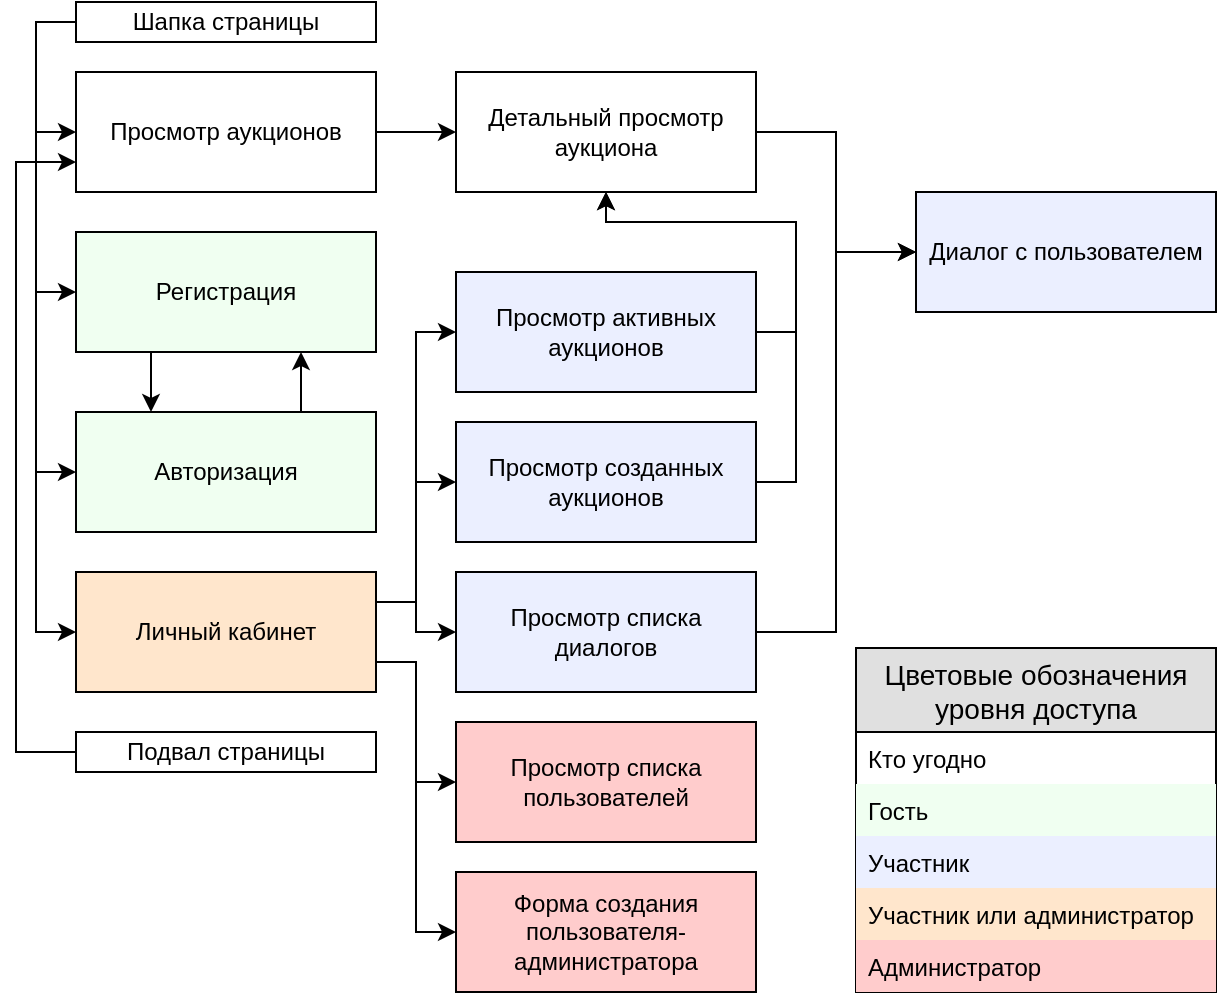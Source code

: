 <mxfile version="10.7.5" type="github"><diagram id="59V60WlheoPINSjyoKH8" name="Page-1"><mxGraphModel dx="828" dy="696" grid="1" gridSize="10" guides="1" tooltips="1" connect="1" arrows="1" fold="1" page="1" pageScale="1" pageWidth="827" pageHeight="1169" math="0" shadow="0"><root><mxCell id="0"/><mxCell id="1" parent="0"/><mxCell id="hjCER7TiS2DKYHSNiLq3-32" style="edgeStyle=orthogonalEdgeStyle;rounded=0;orthogonalLoop=1;jettySize=auto;html=1;exitX=1;exitY=0.5;exitDx=0;exitDy=0;entryX=0;entryY=0.5;entryDx=0;entryDy=0;" edge="1" parent="1" source="hjCER7TiS2DKYHSNiLq3-2" target="hjCER7TiS2DKYHSNiLq3-4"><mxGeometry relative="1" as="geometry"/></mxCell><mxCell id="hjCER7TiS2DKYHSNiLq3-2" value="Просмотр аукционов" style="rounded=0;whiteSpace=wrap;html=1;fillColor=#FFFFFF;" vertex="1" parent="1"><mxGeometry x="180" y="225" width="150" height="60" as="geometry"/></mxCell><mxCell id="hjCER7TiS2DKYHSNiLq3-38" style="edgeStyle=orthogonalEdgeStyle;rounded=0;orthogonalLoop=1;jettySize=auto;html=1;exitX=1;exitY=0.5;exitDx=0;exitDy=0;entryX=0;entryY=0.5;entryDx=0;entryDy=0;" edge="1" parent="1" source="hjCER7TiS2DKYHSNiLq3-4" target="hjCER7TiS2DKYHSNiLq3-25"><mxGeometry relative="1" as="geometry"/></mxCell><mxCell id="hjCER7TiS2DKYHSNiLq3-4" value="Детальный просмотр аукциона" style="rounded=0;whiteSpace=wrap;html=1;fillColor=#FFFFFF;" vertex="1" parent="1"><mxGeometry x="370" y="225" width="150" height="60" as="geometry"/></mxCell><mxCell id="hjCER7TiS2DKYHSNiLq3-13" style="edgeStyle=orthogonalEdgeStyle;rounded=0;orthogonalLoop=1;jettySize=auto;html=1;exitX=0.25;exitY=1;exitDx=0;exitDy=0;entryX=0.25;entryY=0;entryDx=0;entryDy=0;" edge="1" parent="1" source="hjCER7TiS2DKYHSNiLq3-5" target="hjCER7TiS2DKYHSNiLq3-6"><mxGeometry relative="1" as="geometry"/></mxCell><mxCell id="hjCER7TiS2DKYHSNiLq3-5" value="Регистрация" style="rounded=0;whiteSpace=wrap;html=1;fillColor=#F0FFF1;" vertex="1" parent="1"><mxGeometry x="180" y="305" width="150" height="60" as="geometry"/></mxCell><mxCell id="hjCER7TiS2DKYHSNiLq3-14" style="edgeStyle=orthogonalEdgeStyle;rounded=0;orthogonalLoop=1;jettySize=auto;html=1;exitX=0.75;exitY=0;exitDx=0;exitDy=0;entryX=0.75;entryY=1;entryDx=0;entryDy=0;" edge="1" parent="1" source="hjCER7TiS2DKYHSNiLq3-6" target="hjCER7TiS2DKYHSNiLq3-5"><mxGeometry relative="1" as="geometry"/></mxCell><mxCell id="hjCER7TiS2DKYHSNiLq3-6" value="Авторизация" style="rounded=0;whiteSpace=wrap;html=1;fillColor=#F0FFF1;" vertex="1" parent="1"><mxGeometry x="180" y="395" width="150" height="60" as="geometry"/></mxCell><mxCell id="hjCER7TiS2DKYHSNiLq3-16" style="edgeStyle=orthogonalEdgeStyle;rounded=0;orthogonalLoop=1;jettySize=auto;html=1;exitX=0;exitY=0.5;exitDx=0;exitDy=0;entryX=0;entryY=0.5;entryDx=0;entryDy=0;" edge="1" parent="1" source="hjCER7TiS2DKYHSNiLq3-9" target="hjCER7TiS2DKYHSNiLq3-2"><mxGeometry relative="1" as="geometry"/></mxCell><mxCell id="hjCER7TiS2DKYHSNiLq3-17" style="edgeStyle=orthogonalEdgeStyle;rounded=0;orthogonalLoop=1;jettySize=auto;html=1;exitX=0;exitY=0.5;exitDx=0;exitDy=0;entryX=0;entryY=0.5;entryDx=0;entryDy=0;" edge="1" parent="1" source="hjCER7TiS2DKYHSNiLq3-9" target="hjCER7TiS2DKYHSNiLq3-5"><mxGeometry relative="1" as="geometry"/></mxCell><mxCell id="hjCER7TiS2DKYHSNiLq3-18" style="edgeStyle=orthogonalEdgeStyle;rounded=0;orthogonalLoop=1;jettySize=auto;html=1;exitX=0;exitY=0.5;exitDx=0;exitDy=0;entryX=0;entryY=0.5;entryDx=0;entryDy=0;" edge="1" parent="1" source="hjCER7TiS2DKYHSNiLq3-9" target="hjCER7TiS2DKYHSNiLq3-6"><mxGeometry relative="1" as="geometry"/></mxCell><mxCell id="hjCER7TiS2DKYHSNiLq3-19" style="edgeStyle=orthogonalEdgeStyle;rounded=0;orthogonalLoop=1;jettySize=auto;html=1;exitX=0;exitY=0.5;exitDx=0;exitDy=0;entryX=0;entryY=0.5;entryDx=0;entryDy=0;" edge="1" parent="1" source="hjCER7TiS2DKYHSNiLq3-9" target="hjCER7TiS2DKYHSNiLq3-15"><mxGeometry relative="1" as="geometry"/></mxCell><mxCell id="hjCER7TiS2DKYHSNiLq3-9" value="Шапка страницы" style="rounded=0;whiteSpace=wrap;html=1;fillColor=#FFFFFF;" vertex="1" parent="1"><mxGeometry x="180" y="190" width="150" height="20" as="geometry"/></mxCell><mxCell id="hjCER7TiS2DKYHSNiLq3-20" style="edgeStyle=orthogonalEdgeStyle;rounded=0;orthogonalLoop=1;jettySize=auto;html=1;exitX=0;exitY=0.5;exitDx=0;exitDy=0;entryX=0;entryY=0.75;entryDx=0;entryDy=0;" edge="1" parent="1" source="hjCER7TiS2DKYHSNiLq3-12" target="hjCER7TiS2DKYHSNiLq3-2"><mxGeometry relative="1" as="geometry"><mxPoint x="180" y="255" as="targetPoint"/><Array as="points"><mxPoint x="150" y="565"/><mxPoint x="150" y="270"/></Array></mxGeometry></mxCell><mxCell id="hjCER7TiS2DKYHSNiLq3-12" value="Подвал страницы" style="rounded=0;whiteSpace=wrap;html=1;fillColor=#FFFFFF;" vertex="1" parent="1"><mxGeometry x="180" y="555" width="150" height="20" as="geometry"/></mxCell><mxCell id="hjCER7TiS2DKYHSNiLq3-24" style="edgeStyle=orthogonalEdgeStyle;rounded=0;orthogonalLoop=1;jettySize=auto;html=1;exitX=1;exitY=0.5;exitDx=0;exitDy=0;" edge="1" parent="1" source="hjCER7TiS2DKYHSNiLq3-15"><mxGeometry relative="1" as="geometry"><mxPoint x="330.207" y="504.69" as="targetPoint"/></mxGeometry></mxCell><mxCell id="hjCER7TiS2DKYHSNiLq3-28" style="edgeStyle=orthogonalEdgeStyle;rounded=0;orthogonalLoop=1;jettySize=auto;html=1;exitX=1;exitY=0.25;exitDx=0;exitDy=0;entryX=0;entryY=0.5;entryDx=0;entryDy=0;" edge="1" parent="1" source="hjCER7TiS2DKYHSNiLq3-15" target="hjCER7TiS2DKYHSNiLq3-21"><mxGeometry relative="1" as="geometry"><Array as="points"><mxPoint x="350" y="490"/><mxPoint x="350" y="355"/></Array></mxGeometry></mxCell><mxCell id="hjCER7TiS2DKYHSNiLq3-29" style="edgeStyle=orthogonalEdgeStyle;rounded=0;orthogonalLoop=1;jettySize=auto;html=1;exitX=1;exitY=0.25;exitDx=0;exitDy=0;entryX=0;entryY=0.5;entryDx=0;entryDy=0;" edge="1" parent="1" source="hjCER7TiS2DKYHSNiLq3-15" target="hjCER7TiS2DKYHSNiLq3-22"><mxGeometry relative="1" as="geometry"><Array as="points"><mxPoint x="350" y="490"/><mxPoint x="350" y="430"/></Array></mxGeometry></mxCell><mxCell id="hjCER7TiS2DKYHSNiLq3-30" style="edgeStyle=orthogonalEdgeStyle;rounded=0;orthogonalLoop=1;jettySize=auto;html=1;exitX=1;exitY=0.5;exitDx=0;exitDy=0;" edge="1" parent="1" source="hjCER7TiS2DKYHSNiLq3-15"><mxGeometry relative="1" as="geometry"><mxPoint x="330.333" y="504.833" as="targetPoint"/></mxGeometry></mxCell><mxCell id="hjCER7TiS2DKYHSNiLq3-31" style="edgeStyle=orthogonalEdgeStyle;rounded=0;orthogonalLoop=1;jettySize=auto;html=1;exitX=1;exitY=0.25;exitDx=0;exitDy=0;entryX=0;entryY=0.5;entryDx=0;entryDy=0;" edge="1" parent="1" source="hjCER7TiS2DKYHSNiLq3-15" target="hjCER7TiS2DKYHSNiLq3-23"><mxGeometry relative="1" as="geometry"><Array as="points"><mxPoint x="350" y="490"/><mxPoint x="350" y="505"/></Array></mxGeometry></mxCell><mxCell id="hjCER7TiS2DKYHSNiLq3-35" style="edgeStyle=orthogonalEdgeStyle;rounded=0;orthogonalLoop=1;jettySize=auto;html=1;exitX=1;exitY=0.75;exitDx=0;exitDy=0;entryX=0;entryY=0.5;entryDx=0;entryDy=0;" edge="1" parent="1" source="hjCER7TiS2DKYHSNiLq3-15" target="hjCER7TiS2DKYHSNiLq3-26"><mxGeometry relative="1" as="geometry"/></mxCell><mxCell id="hjCER7TiS2DKYHSNiLq3-36" style="edgeStyle=orthogonalEdgeStyle;rounded=0;orthogonalLoop=1;jettySize=auto;html=1;exitX=1;exitY=0.75;exitDx=0;exitDy=0;entryX=0;entryY=0.5;entryDx=0;entryDy=0;" edge="1" parent="1" source="hjCER7TiS2DKYHSNiLq3-15" target="hjCER7TiS2DKYHSNiLq3-27"><mxGeometry relative="1" as="geometry"/></mxCell><mxCell id="hjCER7TiS2DKYHSNiLq3-15" value="Личный кабинет" style="rounded=0;whiteSpace=wrap;html=1;fillColor=#FFE6CC;" vertex="1" parent="1"><mxGeometry x="180" y="475" width="150" height="60" as="geometry"/></mxCell><mxCell id="hjCER7TiS2DKYHSNiLq3-40" style="edgeStyle=orthogonalEdgeStyle;rounded=0;orthogonalLoop=1;jettySize=auto;html=1;exitX=1;exitY=0.5;exitDx=0;exitDy=0;entryX=0.5;entryY=1;entryDx=0;entryDy=0;" edge="1" parent="1" source="hjCER7TiS2DKYHSNiLq3-21" target="hjCER7TiS2DKYHSNiLq3-4"><mxGeometry relative="1" as="geometry"><Array as="points"><mxPoint x="540" y="355"/><mxPoint x="540" y="300"/><mxPoint x="445" y="300"/></Array></mxGeometry></mxCell><mxCell id="hjCER7TiS2DKYHSNiLq3-21" value="Просмотр активных аукционов" style="rounded=0;whiteSpace=wrap;html=1;fillColor=#EBEFFF;" vertex="1" parent="1"><mxGeometry x="370" y="325" width="150" height="60" as="geometry"/></mxCell><mxCell id="hjCER7TiS2DKYHSNiLq3-39" style="edgeStyle=orthogonalEdgeStyle;rounded=0;orthogonalLoop=1;jettySize=auto;html=1;exitX=1;exitY=0.5;exitDx=0;exitDy=0;entryX=0.5;entryY=1;entryDx=0;entryDy=0;" edge="1" parent="1" source="hjCER7TiS2DKYHSNiLq3-22" target="hjCER7TiS2DKYHSNiLq3-4"><mxGeometry relative="1" as="geometry"><Array as="points"><mxPoint x="540" y="430"/><mxPoint x="540" y="300"/><mxPoint x="445" y="300"/></Array></mxGeometry></mxCell><mxCell id="hjCER7TiS2DKYHSNiLq3-22" value="Просмотр созданных аукционов" style="rounded=0;whiteSpace=wrap;html=1;fillColor=#EBEFFF;" vertex="1" parent="1"><mxGeometry x="370" y="400" width="150" height="60" as="geometry"/></mxCell><mxCell id="hjCER7TiS2DKYHSNiLq3-37" style="edgeStyle=orthogonalEdgeStyle;rounded=0;orthogonalLoop=1;jettySize=auto;html=1;exitX=1;exitY=0.5;exitDx=0;exitDy=0;entryX=0;entryY=0.5;entryDx=0;entryDy=0;" edge="1" parent="1" source="hjCER7TiS2DKYHSNiLq3-23" target="hjCER7TiS2DKYHSNiLq3-25"><mxGeometry relative="1" as="geometry"/></mxCell><mxCell id="hjCER7TiS2DKYHSNiLq3-23" value="Просмотр списка диалогов" style="rounded=0;whiteSpace=wrap;html=1;fillColor=#EBEFFF;" vertex="1" parent="1"><mxGeometry x="370" y="475" width="150" height="60" as="geometry"/></mxCell><mxCell id="hjCER7TiS2DKYHSNiLq3-25" value="Диалог с пользователем" style="rounded=0;whiteSpace=wrap;html=1;fillColor=#EBEFFF;" vertex="1" parent="1"><mxGeometry x="600" y="285" width="150" height="60" as="geometry"/></mxCell><mxCell id="hjCER7TiS2DKYHSNiLq3-26" value="Просмотр списка пользователей" style="rounded=0;whiteSpace=wrap;html=1;fillColor=#FFCCCC;" vertex="1" parent="1"><mxGeometry x="370" y="550" width="150" height="60" as="geometry"/></mxCell><mxCell id="hjCER7TiS2DKYHSNiLq3-27" value="Форма создания пользователя-администратора" style="rounded=0;whiteSpace=wrap;html=1;fillColor=#FFCCCC;" vertex="1" parent="1"><mxGeometry x="370" y="625" width="150" height="60" as="geometry"/></mxCell><mxCell id="hjCER7TiS2DKYHSNiLq3-50" value="Цветовые обозначения&#10;уровня доступа" style="swimlane;fontStyle=0;childLayout=stackLayout;horizontal=1;startSize=42;fillColor=#e0e0e0;horizontalStack=0;resizeParent=1;resizeParentMax=0;resizeLast=0;collapsible=1;marginBottom=0;swimlaneFillColor=#ffffff;align=center;fontSize=14;" vertex="1" parent="1"><mxGeometry x="570" y="513" width="180" height="172" as="geometry"/></mxCell><mxCell id="hjCER7TiS2DKYHSNiLq3-51" value="Кто угодно" style="text;strokeColor=none;fillColor=none;spacingLeft=4;spacingRight=4;overflow=hidden;rotatable=0;points=[[0,0.5],[1,0.5]];portConstraint=eastwest;fontSize=12;" vertex="1" parent="hjCER7TiS2DKYHSNiLq3-50"><mxGeometry y="42" width="180" height="26" as="geometry"/></mxCell><mxCell id="hjCER7TiS2DKYHSNiLq3-54" value="Гость" style="text;strokeColor=none;fillColor=#F0FFF1;spacingLeft=4;spacingRight=4;overflow=hidden;rotatable=0;points=[[0,0.5],[1,0.5]];portConstraint=eastwest;fontSize=12;" vertex="1" parent="hjCER7TiS2DKYHSNiLq3-50"><mxGeometry y="68" width="180" height="26" as="geometry"/></mxCell><mxCell id="hjCER7TiS2DKYHSNiLq3-52" value="Участник" style="text;strokeColor=none;fillColor=#EBEFFF;spacingLeft=4;spacingRight=4;overflow=hidden;rotatable=0;points=[[0,0.5],[1,0.5]];portConstraint=eastwest;fontSize=12;" vertex="1" parent="hjCER7TiS2DKYHSNiLq3-50"><mxGeometry y="94" width="180" height="26" as="geometry"/></mxCell><mxCell id="hjCER7TiS2DKYHSNiLq3-55" value="Участник или администратор" style="text;strokeColor=none;fillColor=#FFE6CC;spacingLeft=4;spacingRight=4;overflow=hidden;rotatable=0;points=[[0,0.5],[1,0.5]];portConstraint=eastwest;fontSize=12;" vertex="1" parent="hjCER7TiS2DKYHSNiLq3-50"><mxGeometry y="120" width="180" height="26" as="geometry"/></mxCell><mxCell id="hjCER7TiS2DKYHSNiLq3-53" value="Администратор" style="text;strokeColor=none;fillColor=#FFCCCC;spacingLeft=4;spacingRight=4;overflow=hidden;rotatable=0;points=[[0,0.5],[1,0.5]];portConstraint=eastwest;fontSize=12;" vertex="1" parent="hjCER7TiS2DKYHSNiLq3-50"><mxGeometry y="146" width="180" height="26" as="geometry"/></mxCell></root></mxGraphModel></diagram></mxfile>